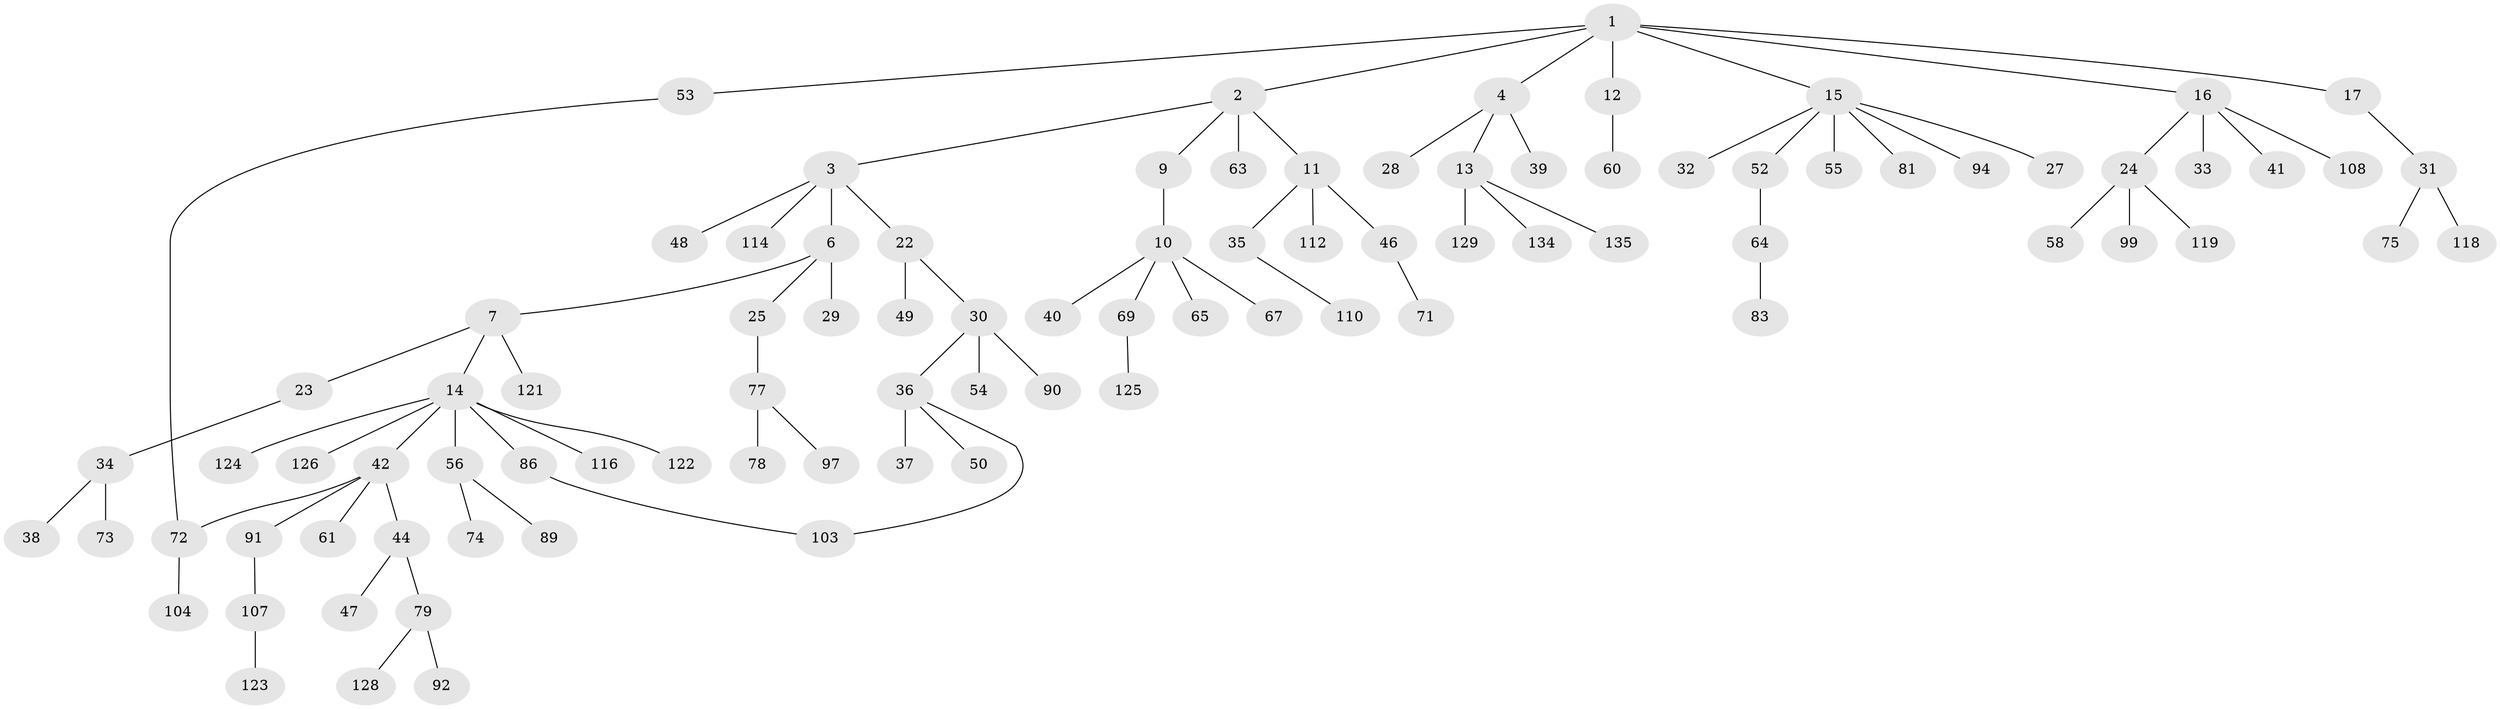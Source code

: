 // original degree distribution, {5: 0.06666666666666667, 3: 0.1259259259259259, 4: 0.07407407407407407, 2: 0.23703703703703705, 1: 0.4888888888888889, 6: 0.007407407407407408}
// Generated by graph-tools (version 1.1) at 2025/41/03/06/25 10:41:28]
// undirected, 92 vertices, 93 edges
graph export_dot {
graph [start="1"]
  node [color=gray90,style=filled];
  1 [super="+8"];
  2 [super="+57"];
  3 [super="+84"];
  4 [super="+5"];
  6 [super="+21"];
  7;
  9 [super="+43"];
  10 [super="+19"];
  11 [super="+115"];
  12 [super="+93"];
  13 [super="+59"];
  14 [super="+20"];
  15 [super="+18"];
  16 [super="+100"];
  17;
  22 [super="+133"];
  23 [super="+102"];
  24 [super="+26"];
  25;
  27;
  28 [super="+68"];
  29;
  30;
  31 [super="+132"];
  32;
  33;
  34 [super="+98"];
  35;
  36 [super="+95"];
  37 [super="+85"];
  38 [super="+113"];
  39 [super="+45"];
  40 [super="+62"];
  41 [super="+117"];
  42 [super="+51"];
  44;
  46;
  47;
  48 [super="+109"];
  49 [super="+131"];
  50;
  52 [super="+66"];
  53 [super="+87"];
  54;
  55;
  56;
  58;
  60 [super="+80"];
  61 [super="+70"];
  63 [super="+88"];
  64 [super="+101"];
  65;
  67;
  69 [super="+76"];
  71 [super="+120"];
  72;
  73;
  74;
  75 [super="+96"];
  77 [super="+105"];
  78;
  79 [super="+106"];
  81 [super="+82"];
  83;
  86;
  89 [super="+130"];
  90;
  91;
  92;
  94 [super="+111"];
  97;
  99;
  103;
  104;
  107 [super="+127"];
  108;
  110;
  112;
  114;
  116;
  118;
  119;
  121;
  122;
  123;
  124;
  125;
  126;
  128;
  129;
  134;
  135;
  1 -- 2;
  1 -- 4;
  1 -- 15;
  1 -- 17;
  1 -- 16;
  1 -- 12;
  1 -- 53;
  2 -- 3;
  2 -- 9;
  2 -- 11;
  2 -- 63;
  3 -- 6;
  3 -- 22;
  3 -- 48;
  3 -- 114;
  4 -- 13;
  4 -- 28;
  4 -- 39;
  6 -- 7;
  6 -- 25;
  6 -- 29;
  7 -- 14;
  7 -- 23;
  7 -- 121;
  9 -- 10;
  10 -- 40;
  10 -- 65;
  10 -- 67;
  10 -- 69;
  11 -- 35;
  11 -- 46;
  11 -- 112;
  12 -- 60;
  13 -- 134;
  13 -- 129;
  13 -- 135;
  14 -- 42;
  14 -- 56;
  14 -- 86;
  14 -- 126;
  14 -- 116;
  14 -- 122;
  14 -- 124;
  15 -- 81;
  15 -- 94;
  15 -- 32;
  15 -- 52;
  15 -- 55;
  15 -- 27;
  16 -- 24;
  16 -- 33;
  16 -- 41;
  16 -- 108;
  17 -- 31;
  22 -- 30;
  22 -- 49;
  23 -- 34;
  24 -- 99;
  24 -- 58;
  24 -- 119;
  25 -- 77;
  30 -- 36;
  30 -- 54;
  30 -- 90;
  31 -- 75;
  31 -- 118;
  34 -- 38;
  34 -- 73;
  35 -- 110;
  36 -- 37;
  36 -- 50;
  36 -- 103;
  42 -- 44;
  42 -- 61;
  42 -- 72;
  42 -- 91;
  44 -- 47;
  44 -- 79;
  46 -- 71;
  52 -- 64;
  53 -- 72;
  56 -- 74;
  56 -- 89;
  64 -- 83;
  69 -- 125;
  72 -- 104;
  77 -- 78;
  77 -- 97;
  79 -- 92;
  79 -- 128;
  86 -- 103;
  91 -- 107;
  107 -- 123;
}
